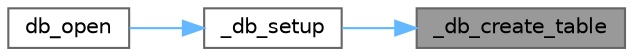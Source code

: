 digraph "_db_create_table"
{
 // LATEX_PDF_SIZE
  bgcolor="transparent";
  edge [fontname=Helvetica,fontsize=10,labelfontname=Helvetica,labelfontsize=10];
  node [fontname=Helvetica,fontsize=10,shape=box,height=0.2,width=0.4];
  rankdir="RL";
  Node1 [id="Node000001",label="_db_create_table",height=0.2,width=0.4,color="gray40", fillcolor="grey60", style="filled", fontcolor="black",tooltip="Creates a table in the database. For internal use."];
  Node1 -> Node2 [id="edge1_Node000001_Node000002",dir="back",color="steelblue1",style="solid",tooltip=" "];
  Node2 [id="Node000002",label="_db_setup",height=0.2,width=0.4,color="grey40", fillcolor="white", style="filled",URL="$db__manager_8c.html#a14c52d471dcea73205f58108b05f79be",tooltip="Sets up the initial database schema. For internal use."];
  Node2 -> Node3 [id="edge2_Node000002_Node000003",dir="back",color="steelblue1",style="solid",tooltip=" "];
  Node3 [id="Node000003",label="db_open",height=0.2,width=0.4,color="grey40", fillcolor="white", style="filled",URL="$db__manager_8c.html#a3a9d473f8758bb940884b65a067fe33e",tooltip="Opens a database connection with a password."];
}
